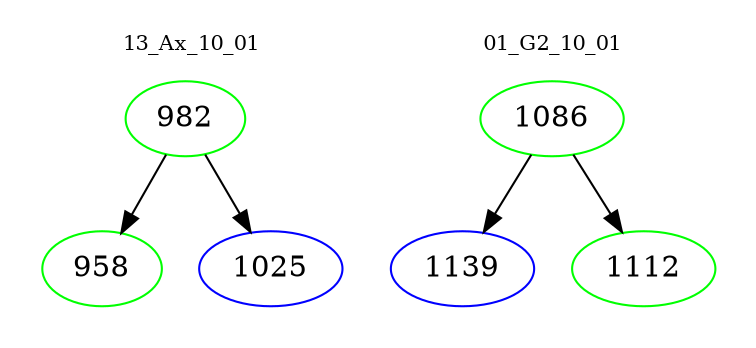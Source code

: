 digraph{
subgraph cluster_0 {
color = white
label = "13_Ax_10_01";
fontsize=10;
T0_982 [label="982", color="green"]
T0_982 -> T0_958 [color="black"]
T0_958 [label="958", color="green"]
T0_982 -> T0_1025 [color="black"]
T0_1025 [label="1025", color="blue"]
}
subgraph cluster_1 {
color = white
label = "01_G2_10_01";
fontsize=10;
T1_1086 [label="1086", color="green"]
T1_1086 -> T1_1139 [color="black"]
T1_1139 [label="1139", color="blue"]
T1_1086 -> T1_1112 [color="black"]
T1_1112 [label="1112", color="green"]
}
}
